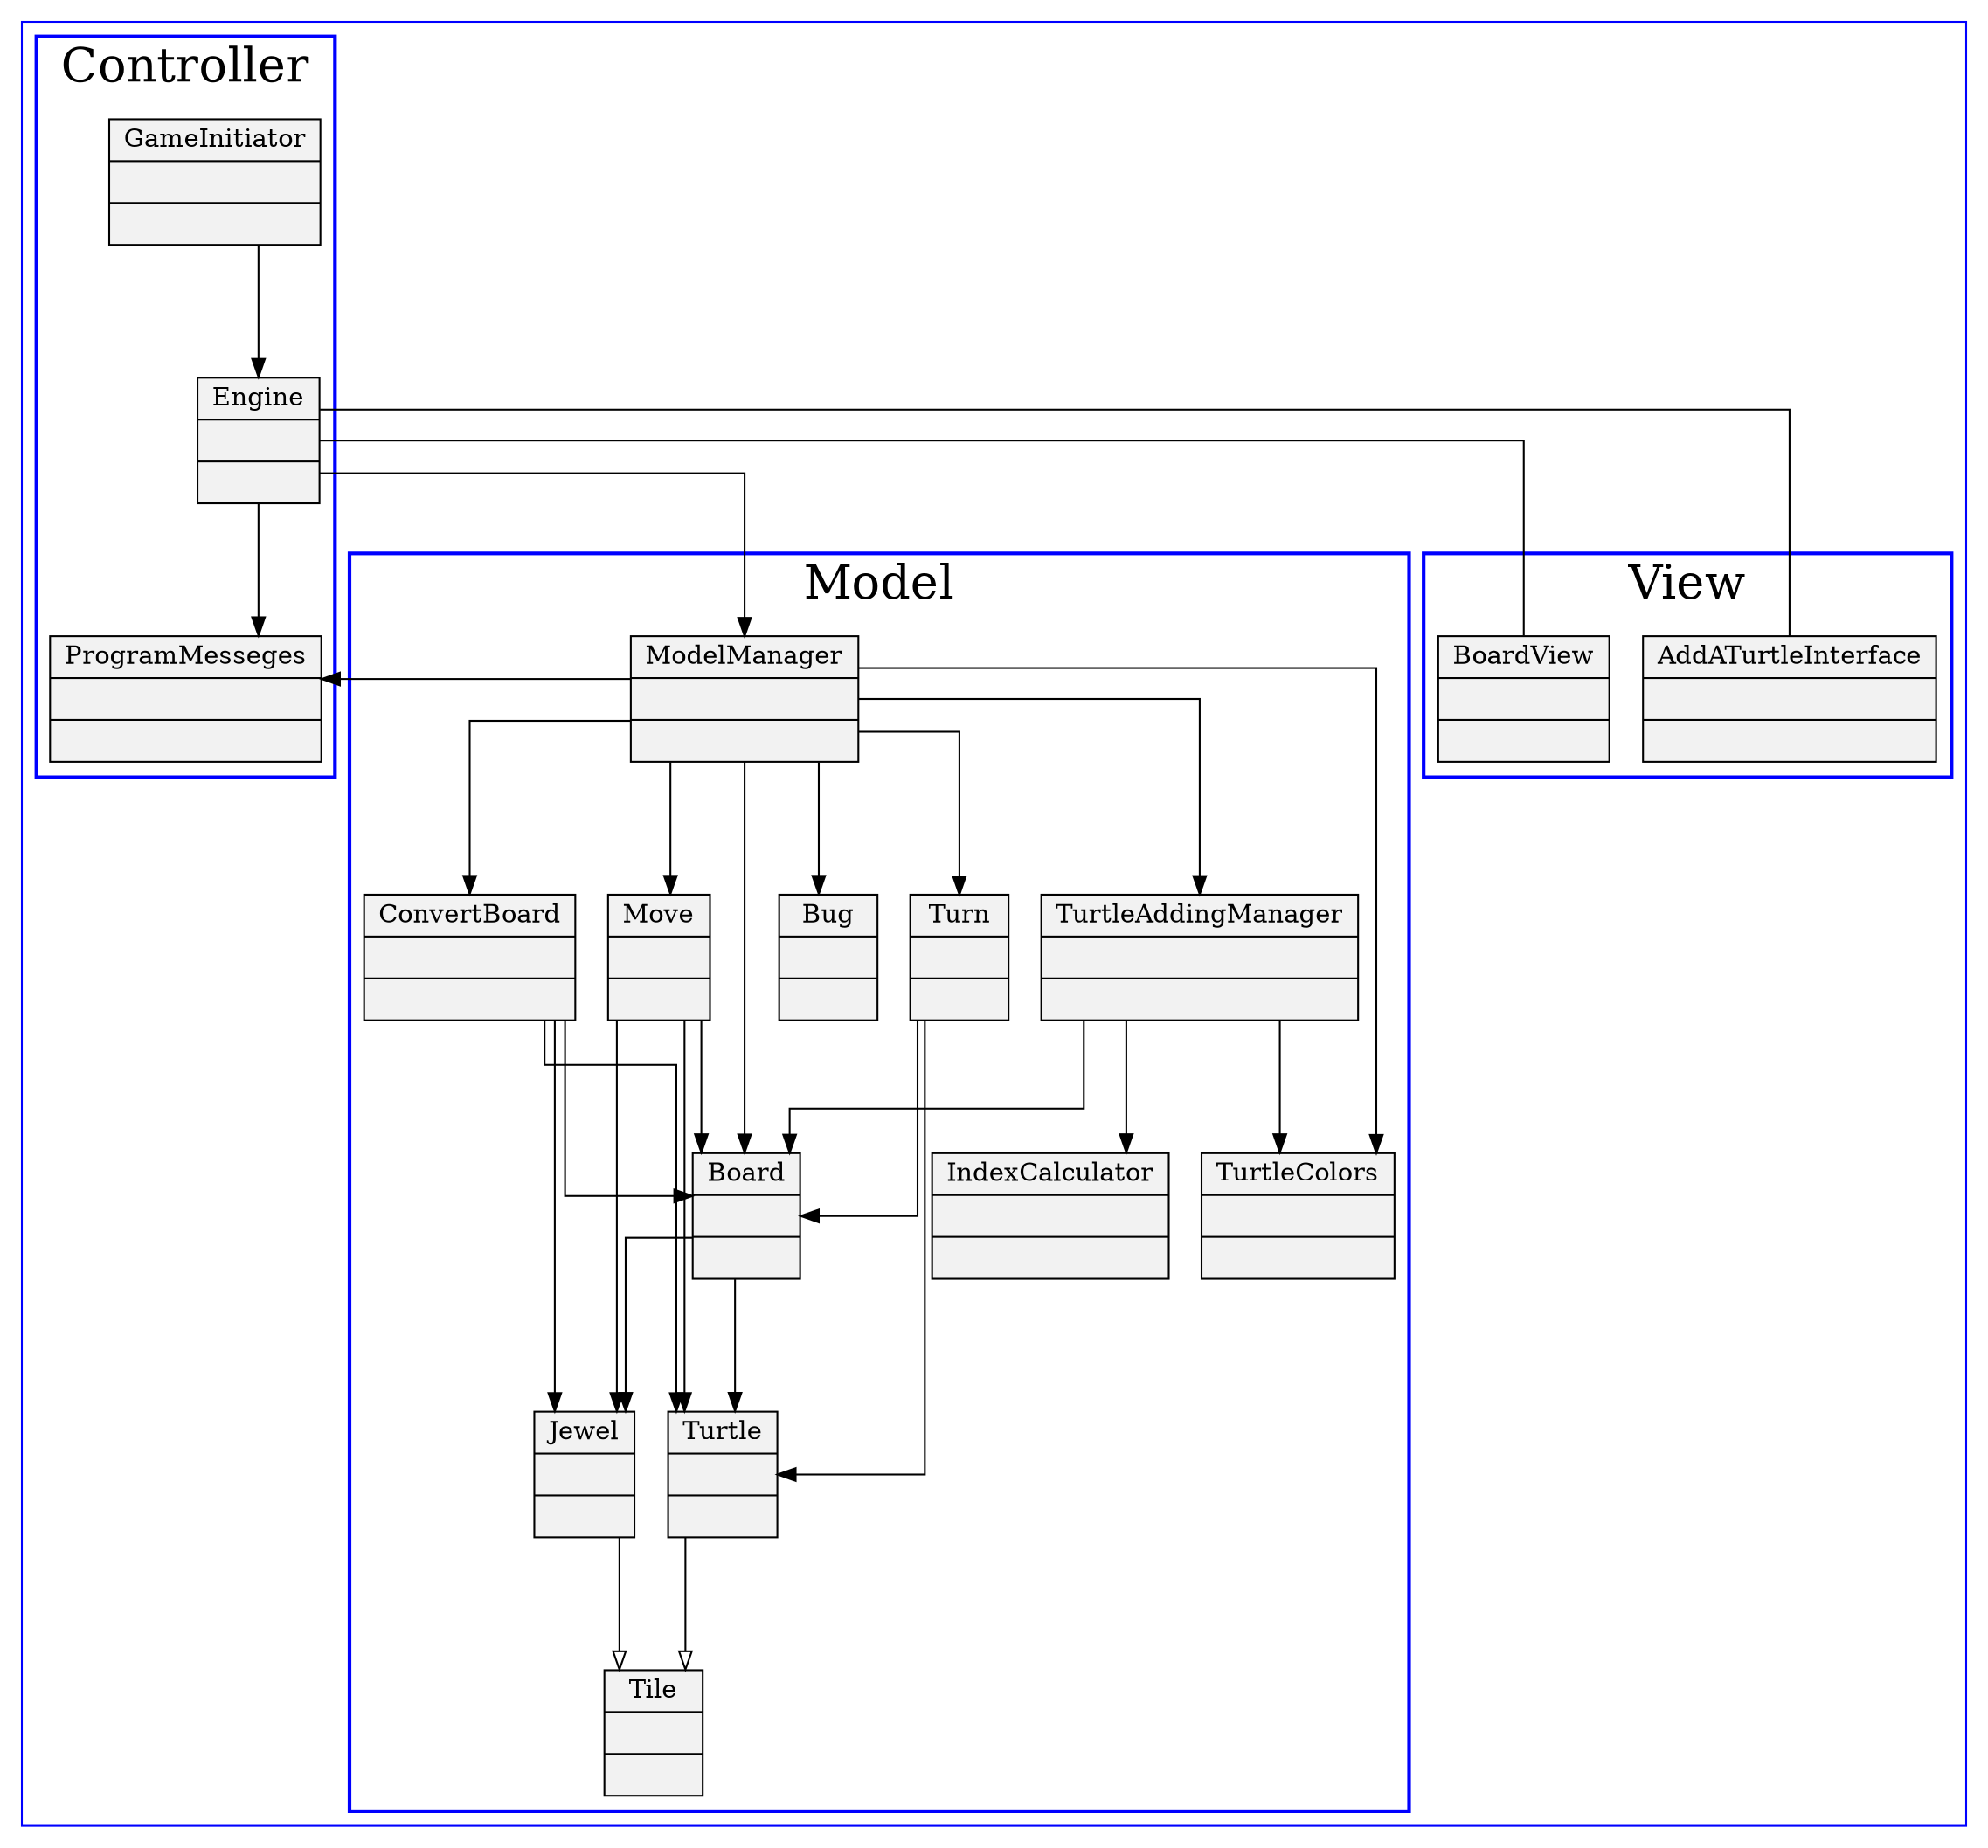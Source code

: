 digraph G {
	node[shape=record,style=filled,fillcolor=gray95];
	edge[concentrate=true];
	graph[splines = ortho, ranksep = 1, ratio = fill, color=blue];
	rankdir = TB;

	n0 [label = <{ConvertBoard||}>];
	n1 [label = <{GameInitiator||}>];
	n2 [label = <{Move||}>];
	n3 [label = <{Tile||}>];
	n4 [label = <{TurtleColors||}>];
	n5 [label = <{Bug||}>];
	n6 [label = <{IndexCalculator||}>];
	n7 [label = <{Turtle||}>];
	n8 [label = <{Engine||}>];
	n9 [label = <{ProgramMesseges||}>];
	n10 [label = <{ModelManager||}>];
	n11 [label = <{TurtleAddingManager||}>];
	n12 [label = <{Turn||}>];
	n13 [label = <{Jewel||}>];
	n14 [label = <{AddATurtleInterface||}>];
	n15 [label = <{BoardView||}>];
	n16 [label = <{Board||}>];
	subgraph cluster_{
		label = "";
		fontsize = 30;
		penwidth = 1;
		subgraph cluster_Controller{
			label = "Controller";
			fontsize = 26;
			penwidth = 2;
			n1;
			n9;
			n8;
		}
		subgraph cluster_Model{
			label = "Model";
			fontsize = 26;
			penwidth = 2;
			n11;
			n6;
			n13;
			n2;
			n12;
			n3;
			n10;
			n4;
			n7;
			n5;
			n0;
			n16;
		}
		subgraph cluster_View{
			label = "View";
			fontsize = 26;
			penwidth = 2;
			n14;
			n15;
		}
	}
	n0 -> n16[arrowhead=normal];
	n0 -> n7[arrowhead=normal];
	n0 -> n13[arrowhead=normal];
	n1 -> n8[arrowhead=normal];
	n2 -> n16[arrowhead=normal];
	n2 -> n7[arrowhead=normal];
	n2 -> n13[arrowhead=normal];
	n7 -> n3[arrowhead=onormal];
	n8 -> n10[arrowhead=normal];
	n8 -> n14[arrowhead=none];
	n8 -> n15[arrowhead=none];
	n8 -> n9[arrowhead=normal];
	n10 -> n9[arrowhead=normal];
	n10 -> n16[arrowhead=normal];
	n10 -> n5[arrowhead=normal];
	n10 -> n4[arrowhead=normal];
	n10 -> n11[arrowhead=normal];
	n10 -> n0[arrowhead=normal];
	n10 -> n2[arrowhead=normal];
	n10 -> n12[arrowhead=normal];
	n11 -> n16[arrowhead=normal];
	n11 -> n4[arrowhead=normal];
	n11 -> n6[arrowhead=normal];
	n12 -> n16[arrowhead=normal];
	n12 -> n7[arrowhead=normal];
	n13 -> n3[arrowhead=onormal];
	n16 -> n7[arrowhead=normal];
	n16 -> n13[arrowhead=normal];

}